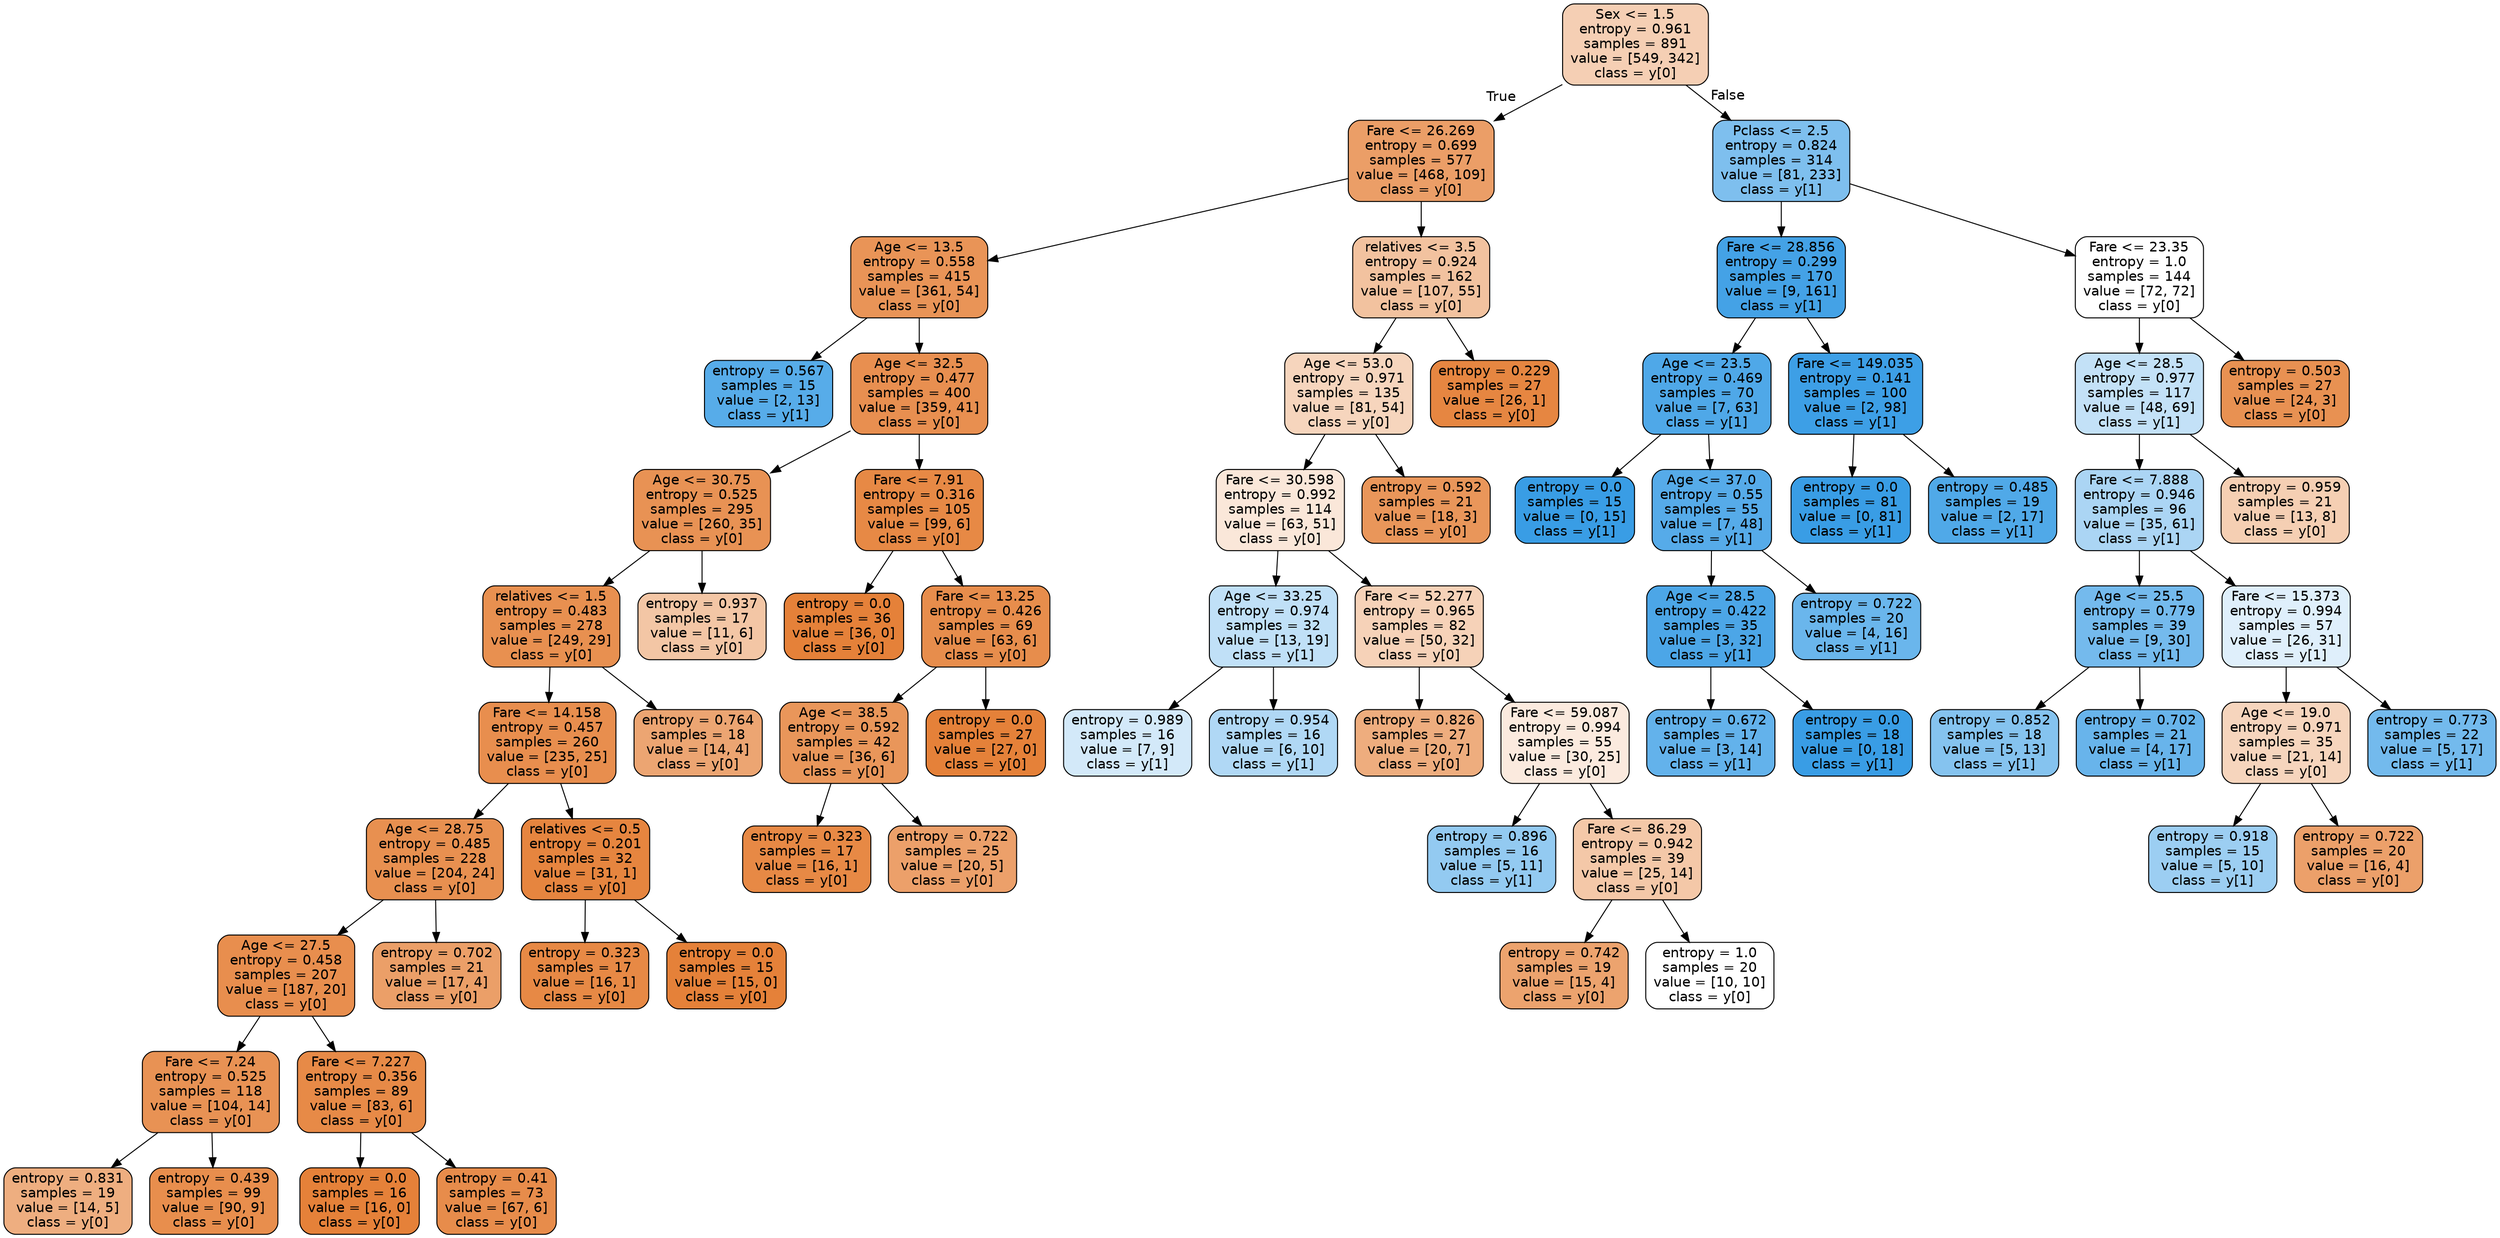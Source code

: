 digraph Tree {
node [shape=box, style="filled, rounded", color="black", fontname=helvetica] ;
edge [fontname=helvetica] ;
0 [label="Sex <= 1.5\nentropy = 0.961\nsamples = 891\nvalue = [549, 342]\nclass = y[0]", fillcolor="#f5cfb4"] ;
1 [label="Fare <= 26.269\nentropy = 0.699\nsamples = 577\nvalue = [468, 109]\nclass = y[0]", fillcolor="#eb9e67"] ;
0 -> 1 [labeldistance=2.5, labelangle=45, headlabel="True"] ;
2 [label="Age <= 13.5\nentropy = 0.558\nsamples = 415\nvalue = [361, 54]\nclass = y[0]", fillcolor="#e99457"] ;
1 -> 2 ;
3 [label="entropy = 0.567\nsamples = 15\nvalue = [2, 13]\nclass = y[1]", fillcolor="#57ace9"] ;
2 -> 3 ;
4 [label="Age <= 32.5\nentropy = 0.477\nsamples = 400\nvalue = [359, 41]\nclass = y[0]", fillcolor="#e88f50"] ;
2 -> 4 ;
5 [label="Age <= 30.75\nentropy = 0.525\nsamples = 295\nvalue = [260, 35]\nclass = y[0]", fillcolor="#e89254"] ;
4 -> 5 ;
6 [label="relatives <= 1.5\nentropy = 0.483\nsamples = 278\nvalue = [249, 29]\nclass = y[0]", fillcolor="#e89050"] ;
5 -> 6 ;
7 [label="Fare <= 14.158\nentropy = 0.457\nsamples = 260\nvalue = [235, 25]\nclass = y[0]", fillcolor="#e88e4e"] ;
6 -> 7 ;
8 [label="Age <= 28.75\nentropy = 0.485\nsamples = 228\nvalue = [204, 24]\nclass = y[0]", fillcolor="#e89050"] ;
7 -> 8 ;
9 [label="Age <= 27.5\nentropy = 0.458\nsamples = 207\nvalue = [187, 20]\nclass = y[0]", fillcolor="#e88e4e"] ;
8 -> 9 ;
10 [label="Fare <= 7.24\nentropy = 0.525\nsamples = 118\nvalue = [104, 14]\nclass = y[0]", fillcolor="#e89254"] ;
9 -> 10 ;
11 [label="entropy = 0.831\nsamples = 19\nvalue = [14, 5]\nclass = y[0]", fillcolor="#eeae80"] ;
10 -> 11 ;
12 [label="entropy = 0.439\nsamples = 99\nvalue = [90, 9]\nclass = y[0]", fillcolor="#e88e4d"] ;
10 -> 12 ;
13 [label="Fare <= 7.227\nentropy = 0.356\nsamples = 89\nvalue = [83, 6]\nclass = y[0]", fillcolor="#e78a47"] ;
9 -> 13 ;
14 [label="entropy = 0.0\nsamples = 16\nvalue = [16, 0]\nclass = y[0]", fillcolor="#e58139"] ;
13 -> 14 ;
15 [label="entropy = 0.41\nsamples = 73\nvalue = [67, 6]\nclass = y[0]", fillcolor="#e78c4b"] ;
13 -> 15 ;
16 [label="entropy = 0.702\nsamples = 21\nvalue = [17, 4]\nclass = y[0]", fillcolor="#eb9f68"] ;
8 -> 16 ;
17 [label="relatives <= 0.5\nentropy = 0.201\nsamples = 32\nvalue = [31, 1]\nclass = y[0]", fillcolor="#e6853f"] ;
7 -> 17 ;
18 [label="entropy = 0.323\nsamples = 17\nvalue = [16, 1]\nclass = y[0]", fillcolor="#e78945"] ;
17 -> 18 ;
19 [label="entropy = 0.0\nsamples = 15\nvalue = [15, 0]\nclass = y[0]", fillcolor="#e58139"] ;
17 -> 19 ;
20 [label="entropy = 0.764\nsamples = 18\nvalue = [14, 4]\nclass = y[0]", fillcolor="#eca572"] ;
6 -> 20 ;
21 [label="entropy = 0.937\nsamples = 17\nvalue = [11, 6]\nclass = y[0]", fillcolor="#f3c6a5"] ;
5 -> 21 ;
22 [label="Fare <= 7.91\nentropy = 0.316\nsamples = 105\nvalue = [99, 6]\nclass = y[0]", fillcolor="#e78945"] ;
4 -> 22 ;
23 [label="entropy = 0.0\nsamples = 36\nvalue = [36, 0]\nclass = y[0]", fillcolor="#e58139"] ;
22 -> 23 ;
24 [label="Fare <= 13.25\nentropy = 0.426\nsamples = 69\nvalue = [63, 6]\nclass = y[0]", fillcolor="#e78d4c"] ;
22 -> 24 ;
25 [label="Age <= 38.5\nentropy = 0.592\nsamples = 42\nvalue = [36, 6]\nclass = y[0]", fillcolor="#e9965a"] ;
24 -> 25 ;
26 [label="entropy = 0.323\nsamples = 17\nvalue = [16, 1]\nclass = y[0]", fillcolor="#e78945"] ;
25 -> 26 ;
27 [label="entropy = 0.722\nsamples = 25\nvalue = [20, 5]\nclass = y[0]", fillcolor="#eca06a"] ;
25 -> 27 ;
28 [label="entropy = 0.0\nsamples = 27\nvalue = [27, 0]\nclass = y[0]", fillcolor="#e58139"] ;
24 -> 28 ;
29 [label="relatives <= 3.5\nentropy = 0.924\nsamples = 162\nvalue = [107, 55]\nclass = y[0]", fillcolor="#f2c29f"] ;
1 -> 29 ;
30 [label="Age <= 53.0\nentropy = 0.971\nsamples = 135\nvalue = [81, 54]\nclass = y[0]", fillcolor="#f6d5bd"] ;
29 -> 30 ;
31 [label="Fare <= 30.598\nentropy = 0.992\nsamples = 114\nvalue = [63, 51]\nclass = y[0]", fillcolor="#fae7d9"] ;
30 -> 31 ;
32 [label="Age <= 33.25\nentropy = 0.974\nsamples = 32\nvalue = [13, 19]\nclass = y[1]", fillcolor="#c0e0f7"] ;
31 -> 32 ;
33 [label="entropy = 0.989\nsamples = 16\nvalue = [7, 9]\nclass = y[1]", fillcolor="#d3e9f9"] ;
32 -> 33 ;
34 [label="entropy = 0.954\nsamples = 16\nvalue = [6, 10]\nclass = y[1]", fillcolor="#b0d8f5"] ;
32 -> 34 ;
35 [label="Fare <= 52.277\nentropy = 0.965\nsamples = 82\nvalue = [50, 32]\nclass = y[0]", fillcolor="#f6d2b8"] ;
31 -> 35 ;
36 [label="entropy = 0.826\nsamples = 27\nvalue = [20, 7]\nclass = y[0]", fillcolor="#eead7e"] ;
35 -> 36 ;
37 [label="Fare <= 59.087\nentropy = 0.994\nsamples = 55\nvalue = [30, 25]\nclass = y[0]", fillcolor="#fbeade"] ;
35 -> 37 ;
38 [label="entropy = 0.896\nsamples = 16\nvalue = [5, 11]\nclass = y[1]", fillcolor="#93caf1"] ;
37 -> 38 ;
39 [label="Fare <= 86.29\nentropy = 0.942\nsamples = 39\nvalue = [25, 14]\nclass = y[0]", fillcolor="#f4c8a8"] ;
37 -> 39 ;
40 [label="entropy = 0.742\nsamples = 19\nvalue = [15, 4]\nclass = y[0]", fillcolor="#eca36e"] ;
39 -> 40 ;
41 [label="entropy = 1.0\nsamples = 20\nvalue = [10, 10]\nclass = y[0]", fillcolor="#ffffff"] ;
39 -> 41 ;
42 [label="entropy = 0.592\nsamples = 21\nvalue = [18, 3]\nclass = y[0]", fillcolor="#e9965a"] ;
30 -> 42 ;
43 [label="entropy = 0.229\nsamples = 27\nvalue = [26, 1]\nclass = y[0]", fillcolor="#e68641"] ;
29 -> 43 ;
44 [label="Pclass <= 2.5\nentropy = 0.824\nsamples = 314\nvalue = [81, 233]\nclass = y[1]", fillcolor="#7ebfee"] ;
0 -> 44 [labeldistance=2.5, labelangle=-45, headlabel="False"] ;
45 [label="Fare <= 28.856\nentropy = 0.299\nsamples = 170\nvalue = [9, 161]\nclass = y[1]", fillcolor="#44a2e6"] ;
44 -> 45 ;
46 [label="Age <= 23.5\nentropy = 0.469\nsamples = 70\nvalue = [7, 63]\nclass = y[1]", fillcolor="#4fa8e8"] ;
45 -> 46 ;
47 [label="entropy = 0.0\nsamples = 15\nvalue = [0, 15]\nclass = y[1]", fillcolor="#399de5"] ;
46 -> 47 ;
48 [label="Age <= 37.0\nentropy = 0.55\nsamples = 55\nvalue = [7, 48]\nclass = y[1]", fillcolor="#56abe9"] ;
46 -> 48 ;
49 [label="Age <= 28.5\nentropy = 0.422\nsamples = 35\nvalue = [3, 32]\nclass = y[1]", fillcolor="#4ca6e7"] ;
48 -> 49 ;
50 [label="entropy = 0.672\nsamples = 17\nvalue = [3, 14]\nclass = y[1]", fillcolor="#63b2eb"] ;
49 -> 50 ;
51 [label="entropy = 0.0\nsamples = 18\nvalue = [0, 18]\nclass = y[1]", fillcolor="#399de5"] ;
49 -> 51 ;
52 [label="entropy = 0.722\nsamples = 20\nvalue = [4, 16]\nclass = y[1]", fillcolor="#6ab6ec"] ;
48 -> 52 ;
53 [label="Fare <= 149.035\nentropy = 0.141\nsamples = 100\nvalue = [2, 98]\nclass = y[1]", fillcolor="#3d9fe6"] ;
45 -> 53 ;
54 [label="entropy = 0.0\nsamples = 81\nvalue = [0, 81]\nclass = y[1]", fillcolor="#399de5"] ;
53 -> 54 ;
55 [label="entropy = 0.485\nsamples = 19\nvalue = [2, 17]\nclass = y[1]", fillcolor="#50a9e8"] ;
53 -> 55 ;
56 [label="Fare <= 23.35\nentropy = 1.0\nsamples = 144\nvalue = [72, 72]\nclass = y[0]", fillcolor="#ffffff"] ;
44 -> 56 ;
57 [label="Age <= 28.5\nentropy = 0.977\nsamples = 117\nvalue = [48, 69]\nclass = y[1]", fillcolor="#c3e1f7"] ;
56 -> 57 ;
58 [label="Fare <= 7.888\nentropy = 0.946\nsamples = 96\nvalue = [35, 61]\nclass = y[1]", fillcolor="#abd5f4"] ;
57 -> 58 ;
59 [label="Age <= 25.5\nentropy = 0.779\nsamples = 39\nvalue = [9, 30]\nclass = y[1]", fillcolor="#74baed"] ;
58 -> 59 ;
60 [label="entropy = 0.852\nsamples = 18\nvalue = [5, 13]\nclass = y[1]", fillcolor="#85c3ef"] ;
59 -> 60 ;
61 [label="entropy = 0.702\nsamples = 21\nvalue = [4, 17]\nclass = y[1]", fillcolor="#68b4eb"] ;
59 -> 61 ;
62 [label="Fare <= 15.373\nentropy = 0.994\nsamples = 57\nvalue = [26, 31]\nclass = y[1]", fillcolor="#dfeffb"] ;
58 -> 62 ;
63 [label="Age <= 19.0\nentropy = 0.971\nsamples = 35\nvalue = [21, 14]\nclass = y[0]", fillcolor="#f6d5bd"] ;
62 -> 63 ;
64 [label="entropy = 0.918\nsamples = 15\nvalue = [5, 10]\nclass = y[1]", fillcolor="#9ccef2"] ;
63 -> 64 ;
65 [label="entropy = 0.722\nsamples = 20\nvalue = [16, 4]\nclass = y[0]", fillcolor="#eca06a"] ;
63 -> 65 ;
66 [label="entropy = 0.773\nsamples = 22\nvalue = [5, 17]\nclass = y[1]", fillcolor="#73baed"] ;
62 -> 66 ;
67 [label="entropy = 0.959\nsamples = 21\nvalue = [13, 8]\nclass = y[0]", fillcolor="#f5cfb3"] ;
57 -> 67 ;
68 [label="entropy = 0.503\nsamples = 27\nvalue = [24, 3]\nclass = y[0]", fillcolor="#e89152"] ;
56 -> 68 ;
}